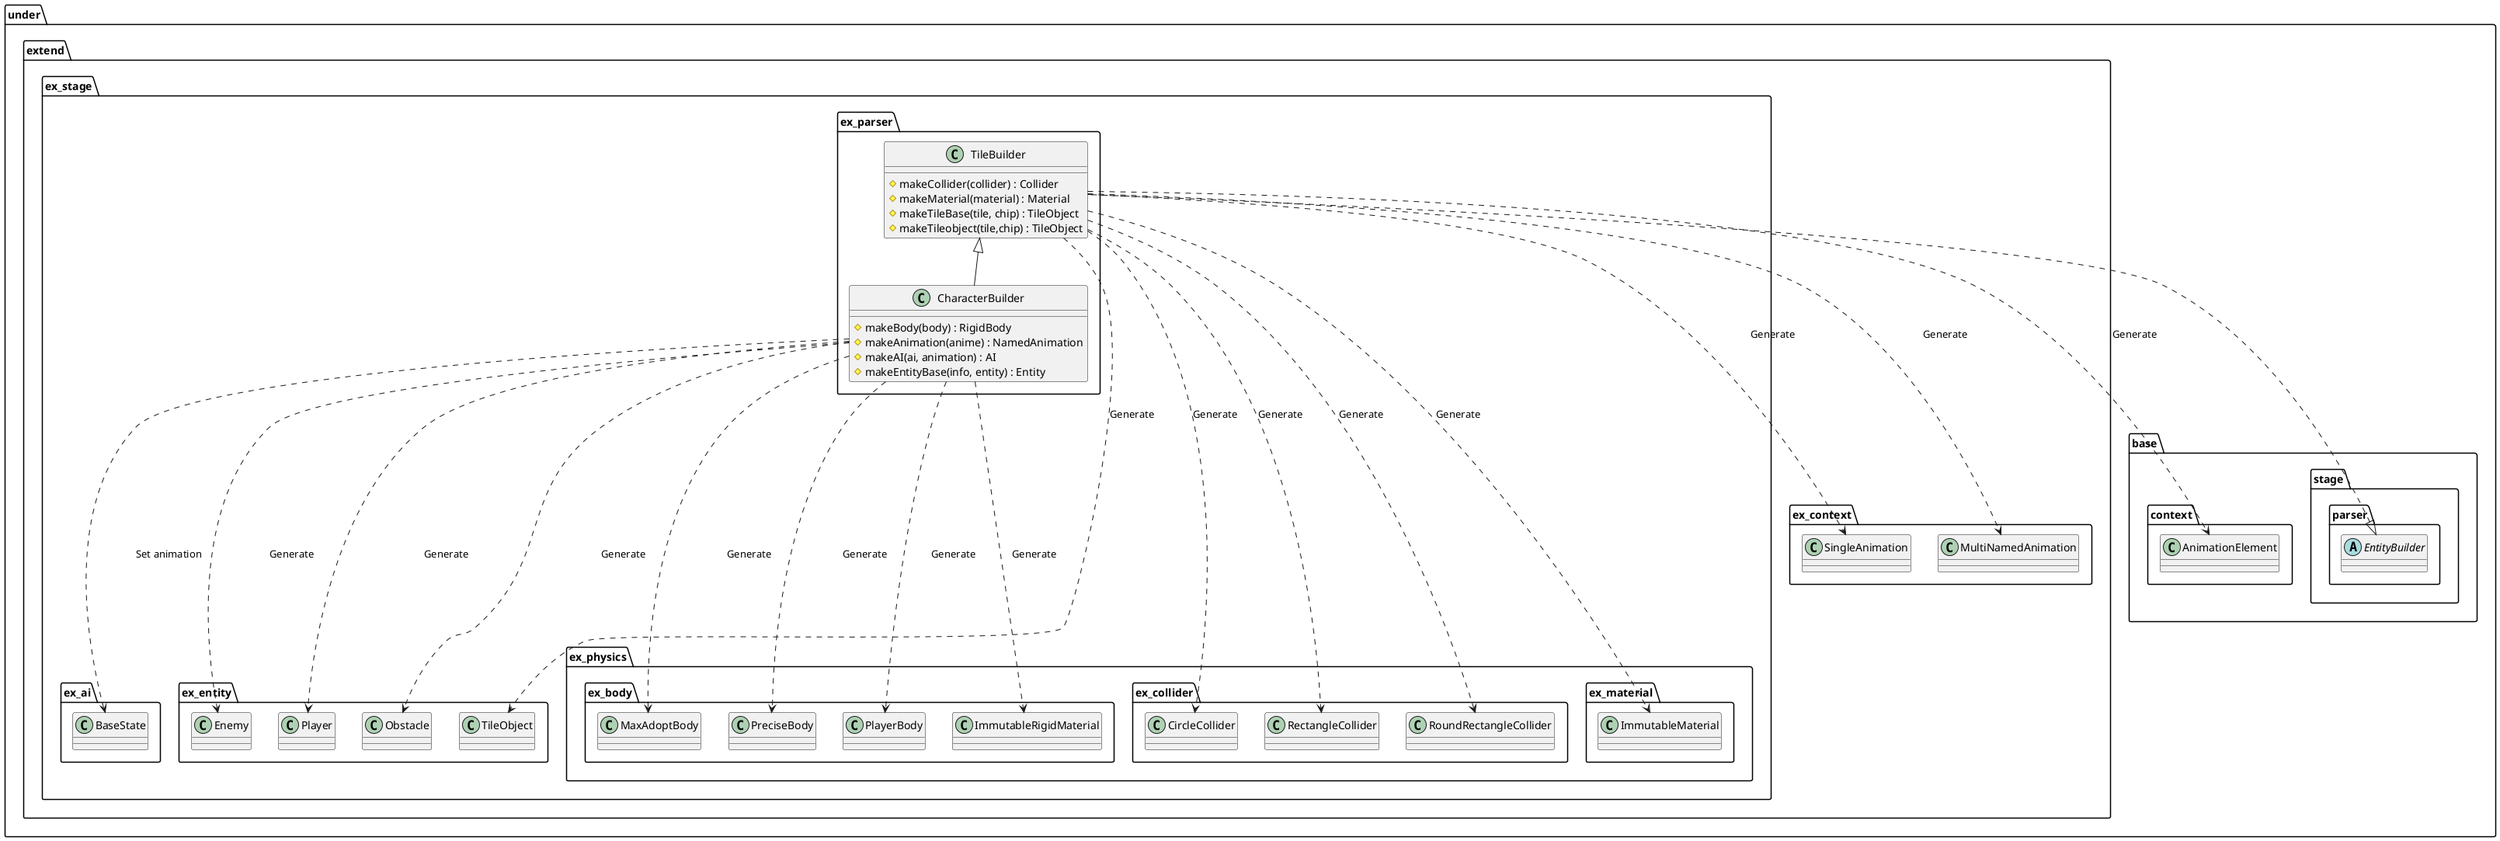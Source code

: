 @startuml ParserBuilder

package under {
    package extend {
        package ex_stage {
            package ex_parser {
                class TileBuilder {
                    #makeCollider(collider) : Collider
                    #makeMaterial(material) : Material
                    #makeTileBase(tile, chip) : TileObject
                    #makeTileobject(tile,chip) : TileObject
                }

                class CharacterBuilder {
                    #makeBody(body) : RigidBody
                    #makeAnimation(anime) : NamedAnimation
                    #makeAI(ai, animation) : AI
                    #makeEntityBase(info, entity) : Entity
                }
            }
        }
    }
}

package under {
    package base {
        package context {
            class AnimationElement
        }
        package stage {
            package parser {
                abstract EntityBuilder
            }
        }
    }
    package extend {
        package ex_context {
            class SingleAnimation
            class MultiNamedAnimation
        }
        package ex_stage {
            package ex_physics {
                package ex_collider {
                    class CircleCollider
                    class RectangleCollider
                    class RoundRectangleCollider
                }
                package ex_material {
                    class ImmutableMaterial
                }
                package ex_body {
                    class ImmutableRigidMaterial
                    class MaxAdoptBody
                    class PreciseBody
                    class PlayerBody
                }
            }
            package ex_entity {
                class TileObject
                class Player
                class Enemy
                class Obstacle
            }
            package ex_ai {
                class BaseState
            }
        }

    }
}

TileBuilder ....> TileObject : Generate
TileBuilder ....> RectangleCollider : Generate
TileBuilder ....> CircleCollider : Generate
TileBuilder ....> RoundRectangleCollider : Generate
TileBuilder ....> ImmutableMaterial : Generate
TileBuilder ...> SingleAnimation : Generate
TileBuilder ...> MultiNamedAnimation : Generate
TileBuilder ...> AnimationElement : Generate
CharacterBuilder ...> MaxAdoptBody : Generate
CharacterBuilder ...> PreciseBody : Generate
CharacterBuilder ...> PlayerBody : Generate
CharacterBuilder ...> ImmutableRigidMaterial : Generate
CharacterBuilder ...> Player : Generate
CharacterBuilder ...> Enemy : Generate
CharacterBuilder ...> Obstacle : Generate
CharacterBuilder ...> BaseState : Set animation

EntityBuilder <|.. TileBuilder
TileBuilder <|-- CharacterBuilder

@enduml
